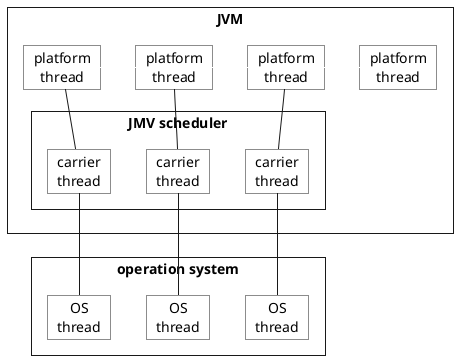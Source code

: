 @startuml

skinparam {
    defaultTextAlignment center
    roundCorner 0
    CardBackgroundColor transparent
    RectangleBackgroundColor transparent
    RectangleFontName Source Sans Pro
}

rectangle JVM {
  card "platform\nthread" as PlatformThread1
  card "platform\nthread" as PlatformThread2
  card "platform\nthread" as PlatformThread3
  card "platform\nthread" as PlatformThread4

  PlatformThread1 -right[#white]- PlatformThread2
  PlatformThread2 -right[#white]- PlatformThread3
  PlatformThread3 -right[#white]- PlatformThread4

  rectangle "JMV scheduler" {
    card "сarrier\nthread" as CarrierThread1
    card "сarrier\nthread" as CarrierThread2
    card "сarrier\nthread" as CarrierThread3
  }
}

rectangle "operation system" {
  card "OS\nthread" as OsThread1
  card "OS\nthread" as OsThread2
  card "OS\nthread" as OsThread3
}

OsThread1 -up- CarrierThread1
OsThread2 -up- CarrierThread2
OsThread3 -up- CarrierThread3

CarrierThread1 -up- PlatformThread1
CarrierThread2 -up- PlatformThread2
CarrierThread3 -up- PlatformThread3

@enduml
